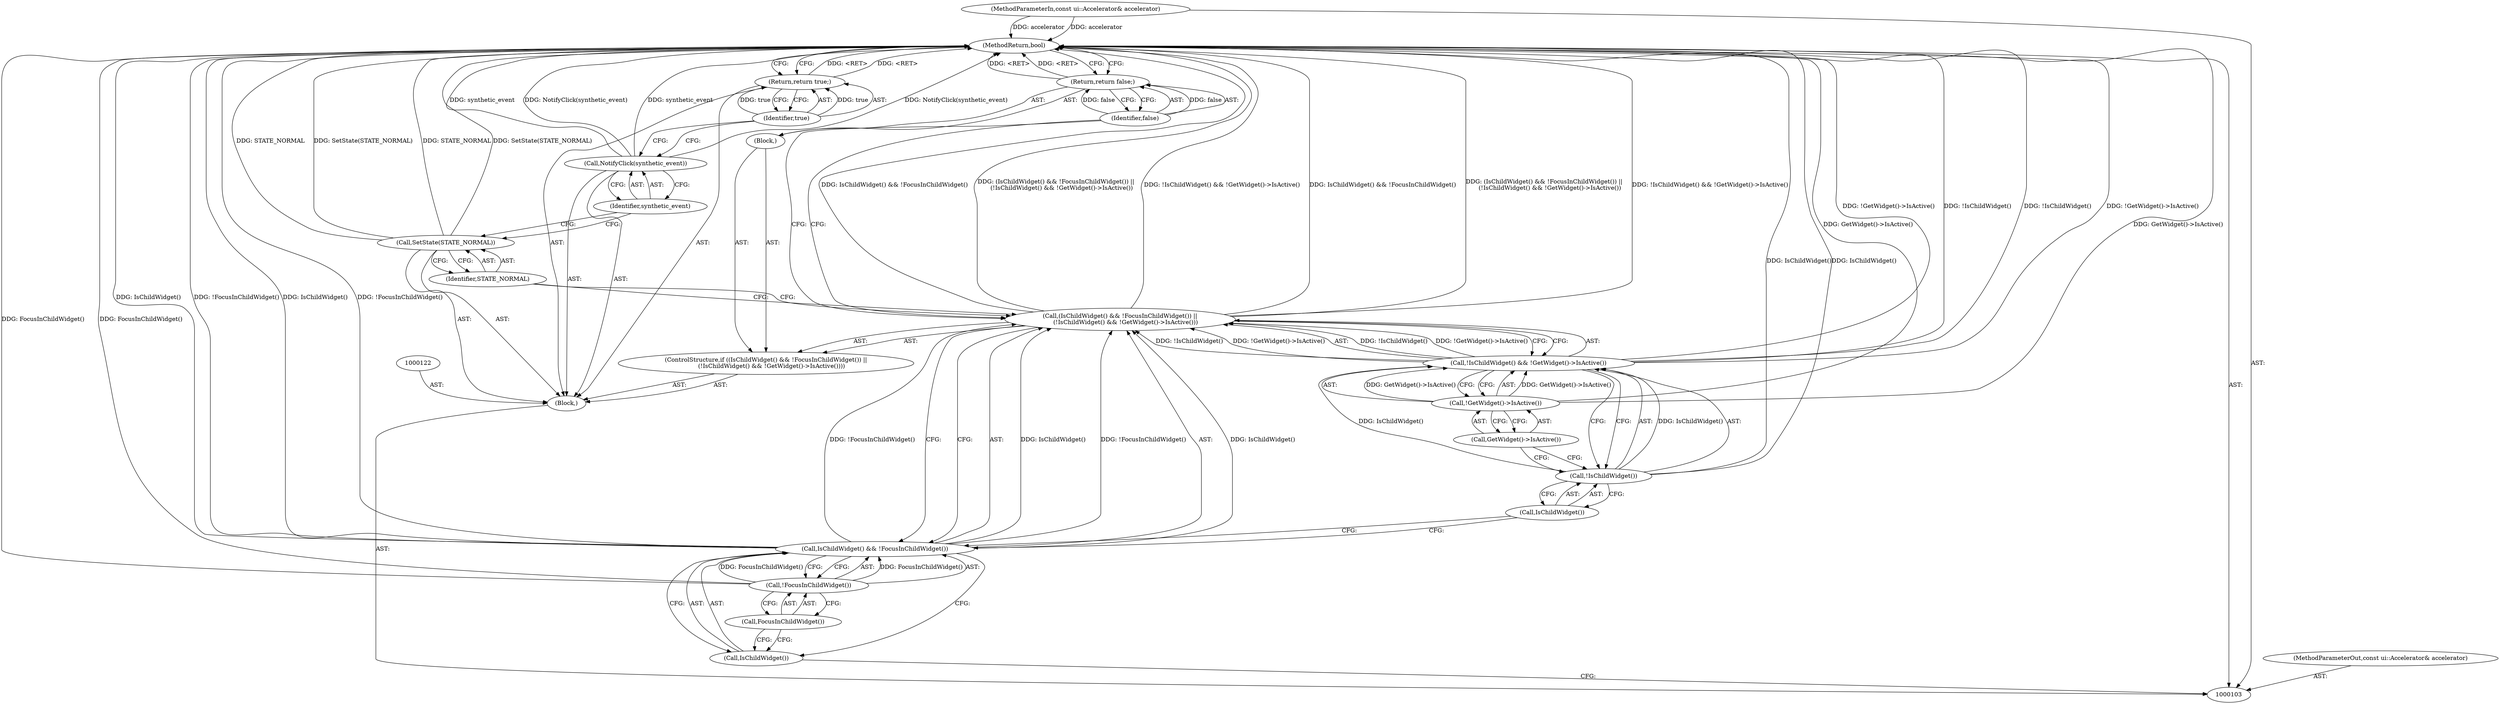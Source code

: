 digraph "0_Chrome_297ae873b471a46929ea39697b121c0b411434ee" {
"1000127" [label="(MethodReturn,bool)"];
"1000104" [label="(MethodParameterIn,const ui::Accelerator& accelerator)"];
"1000165" [label="(MethodParameterOut,const ui::Accelerator& accelerator)"];
"1000105" [label="(Block,)"];
"1000124" [label="(Identifier,synthetic_event)"];
"1000123" [label="(Call,NotifyClick(synthetic_event))"];
"1000125" [label="(Return,return true;)"];
"1000126" [label="(Identifier,true)"];
"1000106" [label="(ControlStructure,if ((IsChildWidget() && !FocusInChildWidget()) ||\n      (!IsChildWidget() && !GetWidget()->IsActive())))"];
"1000110" [label="(Call,!FocusInChildWidget())"];
"1000111" [label="(Call,FocusInChildWidget())"];
"1000107" [label="(Call,(IsChildWidget() && !FocusInChildWidget()) ||\n      (!IsChildWidget() && !GetWidget()->IsActive()))"];
"1000108" [label="(Call,IsChildWidget() && !FocusInChildWidget())"];
"1000109" [label="(Call,IsChildWidget())"];
"1000115" [label="(Call,!GetWidget()->IsActive())"];
"1000116" [label="(Call,GetWidget()->IsActive())"];
"1000117" [label="(Block,)"];
"1000112" [label="(Call,!IsChildWidget() && !GetWidget()->IsActive())"];
"1000113" [label="(Call,!IsChildWidget())"];
"1000114" [label="(Call,IsChildWidget())"];
"1000119" [label="(Identifier,false)"];
"1000118" [label="(Return,return false;)"];
"1000121" [label="(Identifier,STATE_NORMAL)"];
"1000120" [label="(Call,SetState(STATE_NORMAL))"];
"1000127" -> "1000103"  [label="AST: "];
"1000127" -> "1000118"  [label="CFG: "];
"1000127" -> "1000125"  [label="CFG: "];
"1000118" -> "1000127"  [label="DDG: <RET>"];
"1000107" -> "1000127"  [label="DDG: IsChildWidget() && !FocusInChildWidget()"];
"1000107" -> "1000127"  [label="DDG: (IsChildWidget() && !FocusInChildWidget()) ||\n      (!IsChildWidget() && !GetWidget()->IsActive())"];
"1000107" -> "1000127"  [label="DDG: !IsChildWidget() && !GetWidget()->IsActive()"];
"1000104" -> "1000127"  [label="DDG: accelerator"];
"1000113" -> "1000127"  [label="DDG: IsChildWidget()"];
"1000123" -> "1000127"  [label="DDG: NotifyClick(synthetic_event)"];
"1000123" -> "1000127"  [label="DDG: synthetic_event"];
"1000108" -> "1000127"  [label="DDG: IsChildWidget()"];
"1000108" -> "1000127"  [label="DDG: !FocusInChildWidget()"];
"1000112" -> "1000127"  [label="DDG: !GetWidget()->IsActive()"];
"1000112" -> "1000127"  [label="DDG: !IsChildWidget()"];
"1000120" -> "1000127"  [label="DDG: STATE_NORMAL"];
"1000120" -> "1000127"  [label="DDG: SetState(STATE_NORMAL)"];
"1000110" -> "1000127"  [label="DDG: FocusInChildWidget()"];
"1000115" -> "1000127"  [label="DDG: GetWidget()->IsActive()"];
"1000125" -> "1000127"  [label="DDG: <RET>"];
"1000104" -> "1000103"  [label="AST: "];
"1000104" -> "1000127"  [label="DDG: accelerator"];
"1000165" -> "1000103"  [label="AST: "];
"1000105" -> "1000103"  [label="AST: "];
"1000106" -> "1000105"  [label="AST: "];
"1000120" -> "1000105"  [label="AST: "];
"1000122" -> "1000105"  [label="AST: "];
"1000123" -> "1000105"  [label="AST: "];
"1000125" -> "1000105"  [label="AST: "];
"1000124" -> "1000123"  [label="AST: "];
"1000124" -> "1000120"  [label="CFG: "];
"1000123" -> "1000124"  [label="CFG: "];
"1000123" -> "1000105"  [label="AST: "];
"1000123" -> "1000124"  [label="CFG: "];
"1000124" -> "1000123"  [label="AST: "];
"1000126" -> "1000123"  [label="CFG: "];
"1000123" -> "1000127"  [label="DDG: NotifyClick(synthetic_event)"];
"1000123" -> "1000127"  [label="DDG: synthetic_event"];
"1000125" -> "1000105"  [label="AST: "];
"1000125" -> "1000126"  [label="CFG: "];
"1000126" -> "1000125"  [label="AST: "];
"1000127" -> "1000125"  [label="CFG: "];
"1000125" -> "1000127"  [label="DDG: <RET>"];
"1000126" -> "1000125"  [label="DDG: true"];
"1000126" -> "1000125"  [label="AST: "];
"1000126" -> "1000123"  [label="CFG: "];
"1000125" -> "1000126"  [label="CFG: "];
"1000126" -> "1000125"  [label="DDG: true"];
"1000106" -> "1000105"  [label="AST: "];
"1000107" -> "1000106"  [label="AST: "];
"1000117" -> "1000106"  [label="AST: "];
"1000110" -> "1000108"  [label="AST: "];
"1000110" -> "1000111"  [label="CFG: "];
"1000111" -> "1000110"  [label="AST: "];
"1000108" -> "1000110"  [label="CFG: "];
"1000110" -> "1000127"  [label="DDG: FocusInChildWidget()"];
"1000110" -> "1000108"  [label="DDG: FocusInChildWidget()"];
"1000111" -> "1000110"  [label="AST: "];
"1000111" -> "1000109"  [label="CFG: "];
"1000110" -> "1000111"  [label="CFG: "];
"1000107" -> "1000106"  [label="AST: "];
"1000107" -> "1000108"  [label="CFG: "];
"1000107" -> "1000112"  [label="CFG: "];
"1000108" -> "1000107"  [label="AST: "];
"1000112" -> "1000107"  [label="AST: "];
"1000119" -> "1000107"  [label="CFG: "];
"1000121" -> "1000107"  [label="CFG: "];
"1000107" -> "1000127"  [label="DDG: IsChildWidget() && !FocusInChildWidget()"];
"1000107" -> "1000127"  [label="DDG: (IsChildWidget() && !FocusInChildWidget()) ||\n      (!IsChildWidget() && !GetWidget()->IsActive())"];
"1000107" -> "1000127"  [label="DDG: !IsChildWidget() && !GetWidget()->IsActive()"];
"1000108" -> "1000107"  [label="DDG: IsChildWidget()"];
"1000108" -> "1000107"  [label="DDG: !FocusInChildWidget()"];
"1000112" -> "1000107"  [label="DDG: !IsChildWidget()"];
"1000112" -> "1000107"  [label="DDG: !GetWidget()->IsActive()"];
"1000108" -> "1000107"  [label="AST: "];
"1000108" -> "1000109"  [label="CFG: "];
"1000108" -> "1000110"  [label="CFG: "];
"1000109" -> "1000108"  [label="AST: "];
"1000110" -> "1000108"  [label="AST: "];
"1000114" -> "1000108"  [label="CFG: "];
"1000107" -> "1000108"  [label="CFG: "];
"1000108" -> "1000127"  [label="DDG: IsChildWidget()"];
"1000108" -> "1000127"  [label="DDG: !FocusInChildWidget()"];
"1000108" -> "1000107"  [label="DDG: IsChildWidget()"];
"1000108" -> "1000107"  [label="DDG: !FocusInChildWidget()"];
"1000110" -> "1000108"  [label="DDG: FocusInChildWidget()"];
"1000109" -> "1000108"  [label="AST: "];
"1000109" -> "1000103"  [label="CFG: "];
"1000111" -> "1000109"  [label="CFG: "];
"1000108" -> "1000109"  [label="CFG: "];
"1000115" -> "1000112"  [label="AST: "];
"1000115" -> "1000116"  [label="CFG: "];
"1000116" -> "1000115"  [label="AST: "];
"1000112" -> "1000115"  [label="CFG: "];
"1000115" -> "1000127"  [label="DDG: GetWidget()->IsActive()"];
"1000115" -> "1000112"  [label="DDG: GetWidget()->IsActive()"];
"1000116" -> "1000115"  [label="AST: "];
"1000116" -> "1000113"  [label="CFG: "];
"1000115" -> "1000116"  [label="CFG: "];
"1000117" -> "1000106"  [label="AST: "];
"1000118" -> "1000117"  [label="AST: "];
"1000112" -> "1000107"  [label="AST: "];
"1000112" -> "1000113"  [label="CFG: "];
"1000112" -> "1000115"  [label="CFG: "];
"1000113" -> "1000112"  [label="AST: "];
"1000115" -> "1000112"  [label="AST: "];
"1000107" -> "1000112"  [label="CFG: "];
"1000112" -> "1000127"  [label="DDG: !GetWidget()->IsActive()"];
"1000112" -> "1000127"  [label="DDG: !IsChildWidget()"];
"1000112" -> "1000107"  [label="DDG: !IsChildWidget()"];
"1000112" -> "1000107"  [label="DDG: !GetWidget()->IsActive()"];
"1000113" -> "1000112"  [label="DDG: IsChildWidget()"];
"1000115" -> "1000112"  [label="DDG: GetWidget()->IsActive()"];
"1000113" -> "1000112"  [label="AST: "];
"1000113" -> "1000114"  [label="CFG: "];
"1000114" -> "1000113"  [label="AST: "];
"1000116" -> "1000113"  [label="CFG: "];
"1000112" -> "1000113"  [label="CFG: "];
"1000113" -> "1000127"  [label="DDG: IsChildWidget()"];
"1000113" -> "1000112"  [label="DDG: IsChildWidget()"];
"1000114" -> "1000113"  [label="AST: "];
"1000114" -> "1000108"  [label="CFG: "];
"1000113" -> "1000114"  [label="CFG: "];
"1000119" -> "1000118"  [label="AST: "];
"1000119" -> "1000107"  [label="CFG: "];
"1000118" -> "1000119"  [label="CFG: "];
"1000119" -> "1000118"  [label="DDG: false"];
"1000118" -> "1000117"  [label="AST: "];
"1000118" -> "1000119"  [label="CFG: "];
"1000119" -> "1000118"  [label="AST: "];
"1000127" -> "1000118"  [label="CFG: "];
"1000118" -> "1000127"  [label="DDG: <RET>"];
"1000119" -> "1000118"  [label="DDG: false"];
"1000121" -> "1000120"  [label="AST: "];
"1000121" -> "1000107"  [label="CFG: "];
"1000120" -> "1000121"  [label="CFG: "];
"1000120" -> "1000105"  [label="AST: "];
"1000120" -> "1000121"  [label="CFG: "];
"1000121" -> "1000120"  [label="AST: "];
"1000124" -> "1000120"  [label="CFG: "];
"1000120" -> "1000127"  [label="DDG: STATE_NORMAL"];
"1000120" -> "1000127"  [label="DDG: SetState(STATE_NORMAL)"];
}
